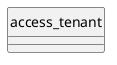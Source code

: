 @startuml uml
skinparam monochrome true
skinparam linetype ortho
hide circle

entity access_tenant {
}

@enduml
